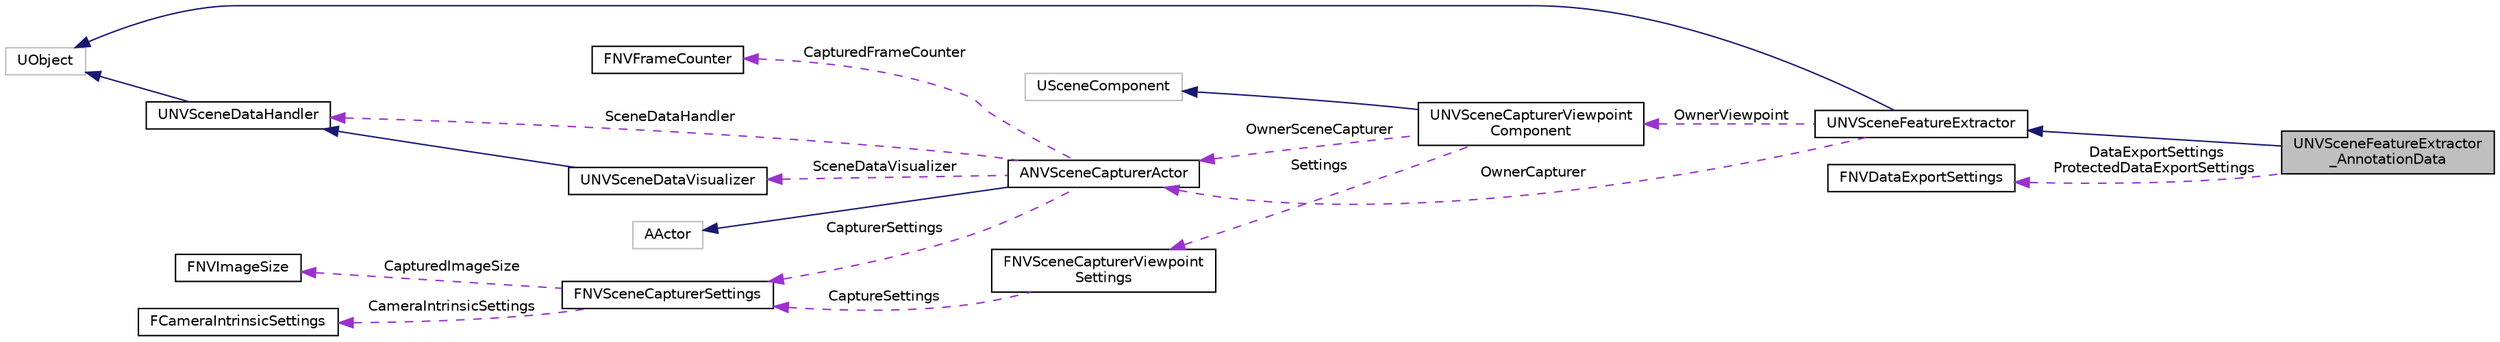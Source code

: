 digraph "UNVSceneFeatureExtractor_AnnotationData"
{
  edge [fontname="Helvetica",fontsize="10",labelfontname="Helvetica",labelfontsize="10"];
  node [fontname="Helvetica",fontsize="10",shape=record];
  rankdir="LR";
  Node1 [label="UNVSceneFeatureExtractor\l_AnnotationData",height=0.2,width=0.4,color="black", fillcolor="grey75", style="filled", fontcolor="black"];
  Node2 -> Node1 [dir="back",color="midnightblue",fontsize="10",style="solid",fontname="Helvetica"];
  Node2 [label="UNVSceneFeatureExtractor",height=0.2,width=0.4,color="black", fillcolor="white", style="filled",URL="$class_u_n_v_scene_feature_extractor.html"];
  Node3 -> Node2 [dir="back",color="midnightblue",fontsize="10",style="solid",fontname="Helvetica"];
  Node3 [label="UObject",height=0.2,width=0.4,color="grey75", fillcolor="white", style="filled"];
  Node4 -> Node2 [dir="back",color="darkorchid3",fontsize="10",style="dashed",label=" OwnerViewpoint" ,fontname="Helvetica"];
  Node4 [label="UNVSceneCapturerViewpoint\lComponent",height=0.2,width=0.4,color="black", fillcolor="white", style="filled",URL="$class_u_n_v_scene_capturer_viewpoint_component.html",tooltip="UNVSceneCapturerViewpointComponent: Represents each viewpoint from where the capturer captures data..."];
  Node5 -> Node4 [dir="back",color="midnightblue",fontsize="10",style="solid",fontname="Helvetica"];
  Node5 [label="USceneComponent",height=0.2,width=0.4,color="grey75", fillcolor="white", style="filled"];
  Node6 -> Node4 [dir="back",color="darkorchid3",fontsize="10",style="dashed",label=" OwnerSceneCapturer" ,fontname="Helvetica"];
  Node6 [label="ANVSceneCapturerActor",height=0.2,width=0.4,color="black", fillcolor="white", style="filled",URL="$class_a_n_v_scene_capturer_actor.html",tooltip="The scene exporter actor. "];
  Node7 -> Node6 [dir="back",color="midnightblue",fontsize="10",style="solid",fontname="Helvetica"];
  Node7 [label="AActor",height=0.2,width=0.4,color="grey75", fillcolor="white", style="filled"];
  Node8 -> Node6 [dir="back",color="darkorchid3",fontsize="10",style="dashed",label=" CapturerSettings" ,fontname="Helvetica"];
  Node8 [label="FNVSceneCapturerSettings",height=0.2,width=0.4,color="black", fillcolor="white", style="filled",URL="$struct_f_n_v_scene_capturer_settings.html"];
  Node9 -> Node8 [dir="back",color="darkorchid3",fontsize="10",style="dashed",label=" CameraIntrinsicSettings" ,fontname="Helvetica"];
  Node9 [label="FCameraIntrinsicSettings",height=0.2,width=0.4,color="black", fillcolor="white", style="filled",URL="$struct_f_camera_intrinsic_settings.html"];
  Node10 -> Node8 [dir="back",color="darkorchid3",fontsize="10",style="dashed",label=" CapturedImageSize" ,fontname="Helvetica"];
  Node10 [label="FNVImageSize",height=0.2,width=0.4,color="black", fillcolor="white", style="filled",URL="$struct_f_n_v_image_size.html"];
  Node11 -> Node6 [dir="back",color="darkorchid3",fontsize="10",style="dashed",label=" SceneDataVisualizer" ,fontname="Helvetica"];
  Node11 [label="UNVSceneDataVisualizer",height=0.2,width=0.4,color="black", fillcolor="white", style="filled",URL="$class_u_n_v_scene_data_visualizer.html",tooltip="NVSceneDataVisualizer - visualize all the captured data (image buffer and object annotation info) usi..."];
  Node12 -> Node11 [dir="back",color="midnightblue",fontsize="10",style="solid",fontname="Helvetica"];
  Node12 [label="UNVSceneDataHandler",height=0.2,width=0.4,color="black", fillcolor="white", style="filled",URL="$class_u_n_v_scene_data_handler.html",tooltip="Base interface for serializing/visualizing captured pixel and annotation data. "];
  Node3 -> Node12 [dir="back",color="midnightblue",fontsize="10",style="solid",fontname="Helvetica"];
  Node12 -> Node6 [dir="back",color="darkorchid3",fontsize="10",style="dashed",label=" SceneDataHandler" ,fontname="Helvetica"];
  Node13 -> Node6 [dir="back",color="darkorchid3",fontsize="10",style="dashed",label=" CapturedFrameCounter" ,fontname="Helvetica"];
  Node13 [label="FNVFrameCounter",height=0.2,width=0.4,color="black", fillcolor="white", style="filled",URL="$struct_f_n_v_frame_counter.html"];
  Node14 -> Node4 [dir="back",color="darkorchid3",fontsize="10",style="dashed",label=" Settings" ,fontname="Helvetica"];
  Node14 [label="FNVSceneCapturerViewpoint\lSettings",height=0.2,width=0.4,color="black", fillcolor="white", style="filled",URL="$struct_f_n_v_scene_capturer_viewpoint_settings.html"];
  Node8 -> Node14 [dir="back",color="darkorchid3",fontsize="10",style="dashed",label=" CaptureSettings" ,fontname="Helvetica"];
  Node6 -> Node2 [dir="back",color="darkorchid3",fontsize="10",style="dashed",label=" OwnerCapturer" ,fontname="Helvetica"];
  Node15 -> Node1 [dir="back",color="darkorchid3",fontsize="10",style="dashed",label=" DataExportSettings\nProtectedDataExportSettings" ,fontname="Helvetica"];
  Node15 [label="FNVDataExportSettings",height=0.2,width=0.4,color="black", fillcolor="white", style="filled",URL="$struct_f_n_v_data_export_settings.html"];
}
